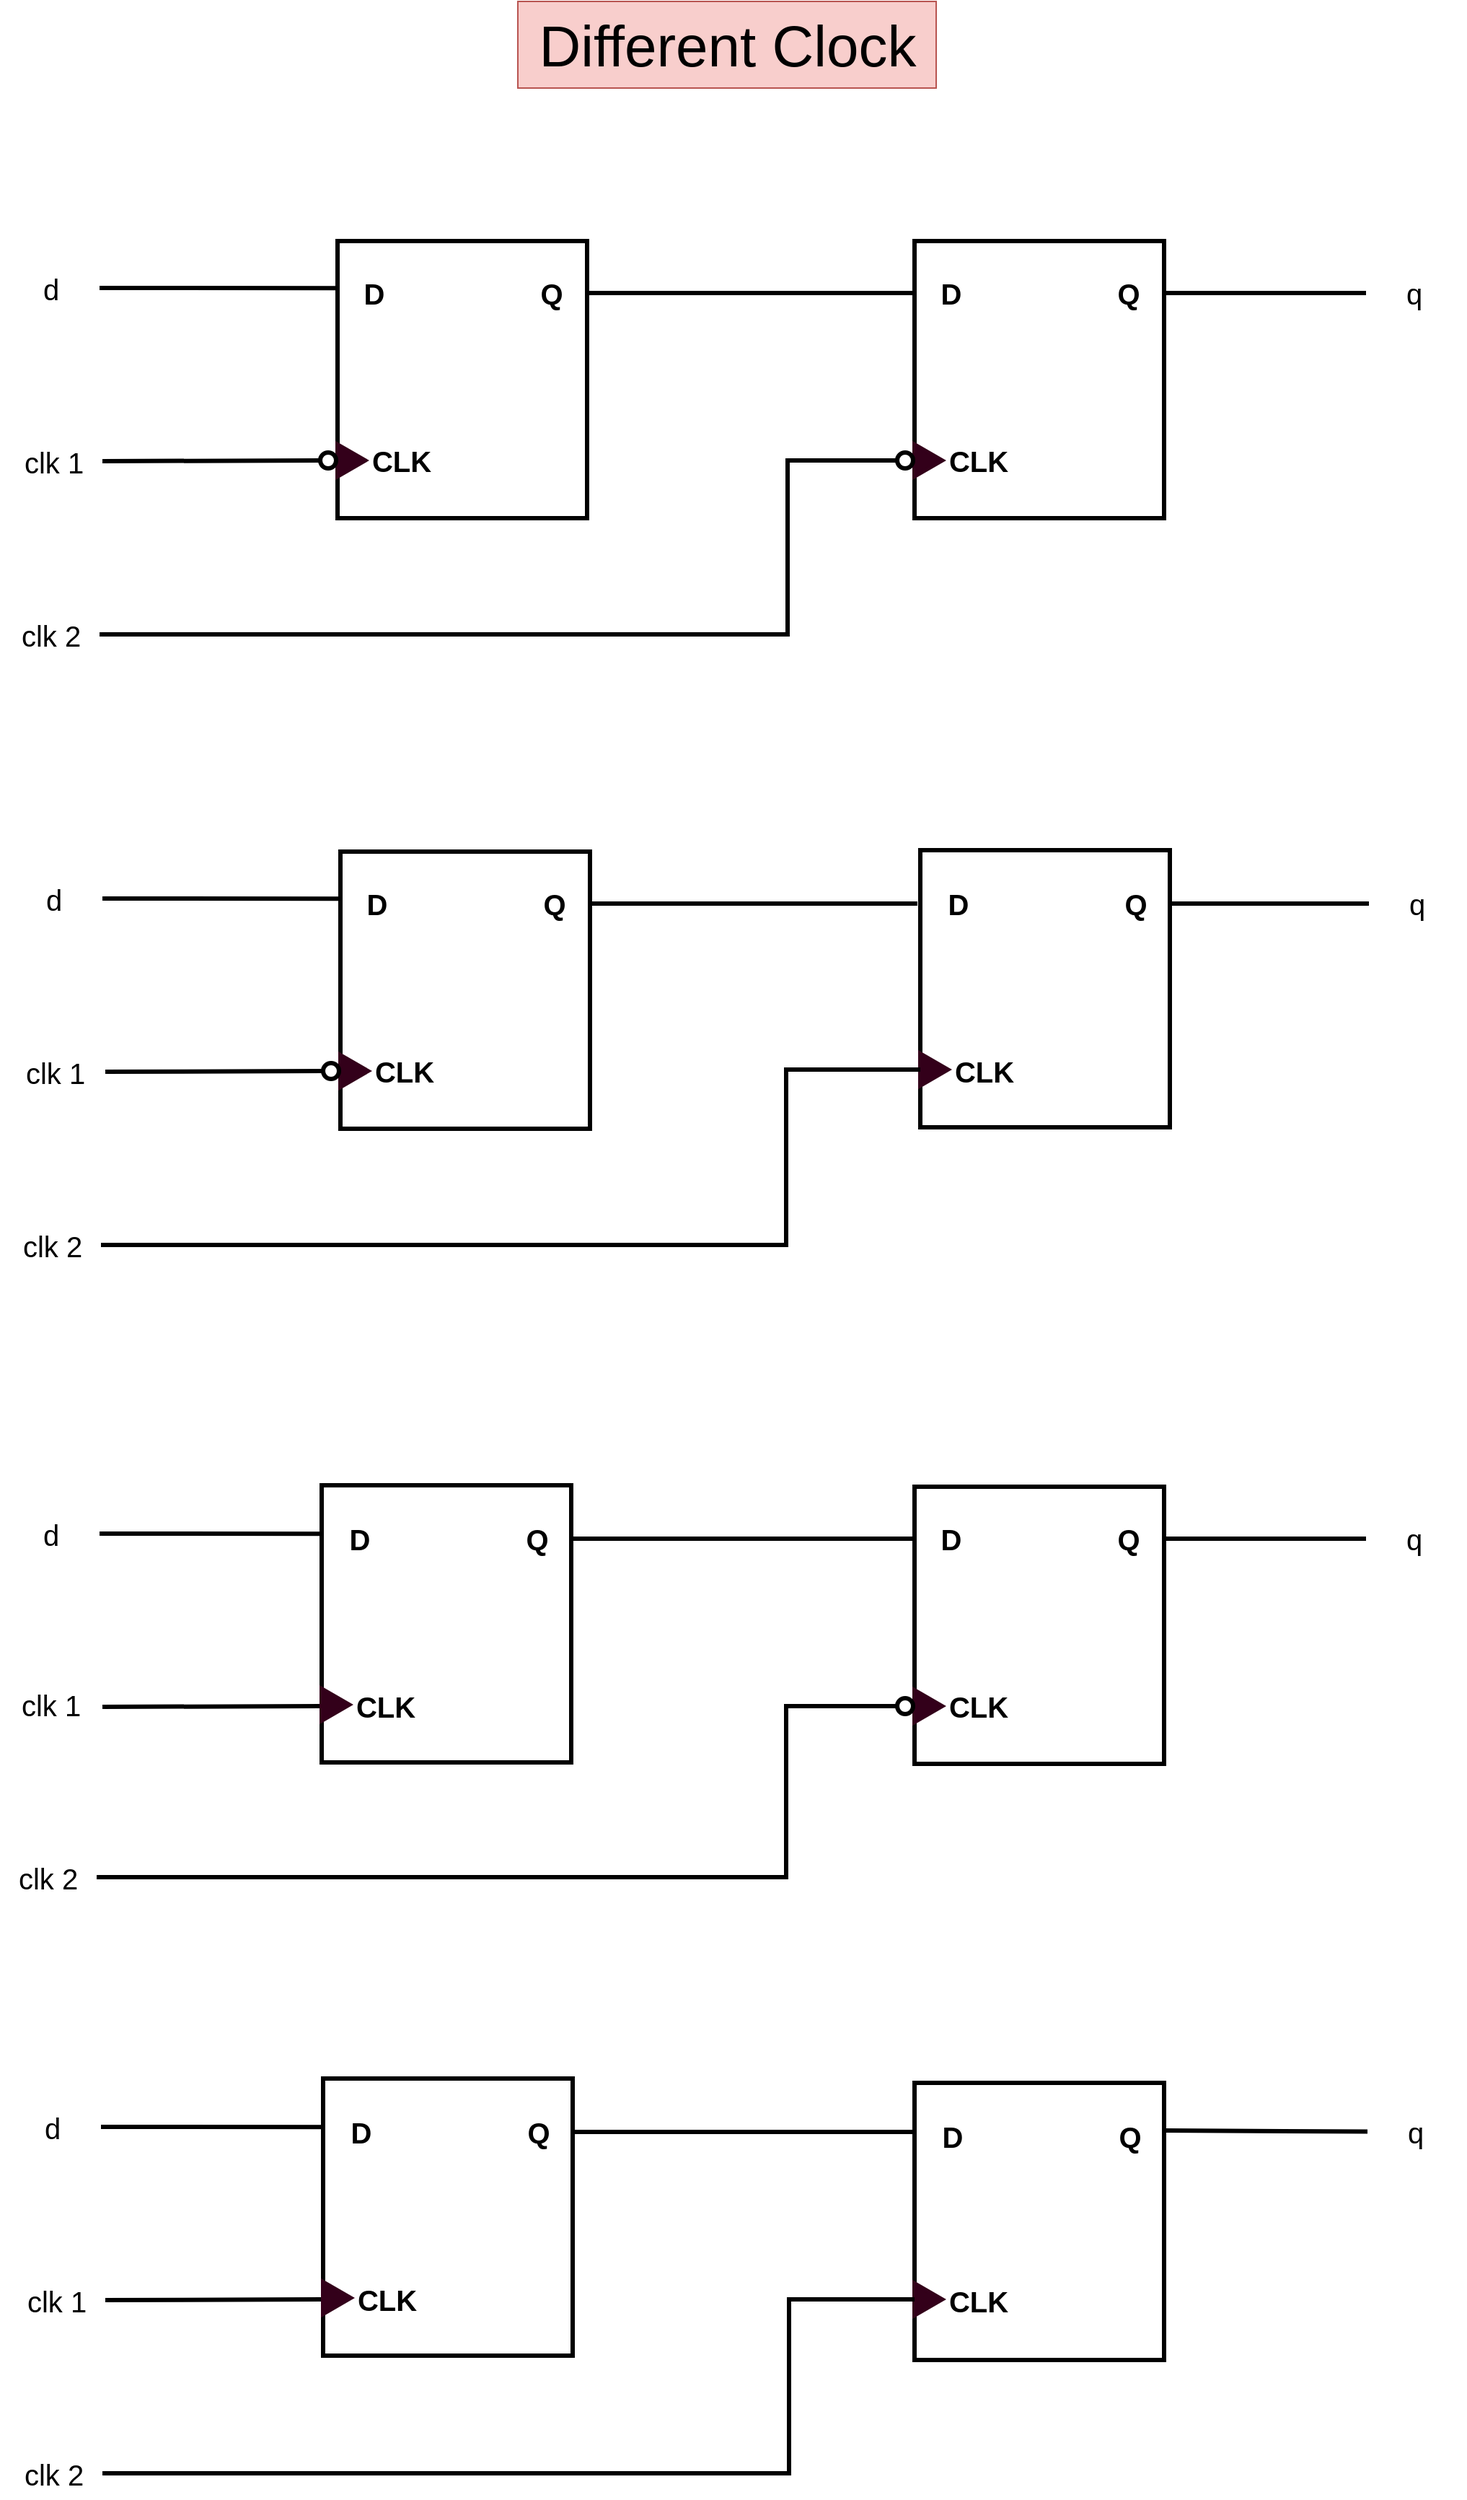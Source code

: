 <mxfile version="28.1.2">
  <diagram name="Page-1" id="n2QJ4CPygrfTML7OndHj">
    <mxGraphModel dx="3427" dy="3137" grid="1" gridSize="1" guides="1" tooltips="1" connect="1" arrows="1" fold="1" page="1" pageScale="1" pageWidth="850" pageHeight="1100" math="0" shadow="0">
      <root>
        <mxCell id="0" />
        <mxCell id="1" parent="0" />
        <mxCell id="n9VC2W5md-jH-f9bKy73-1" value="" style="rounded=0;whiteSpace=wrap;html=1;strokeWidth=3;fontSize=20;container=0;fontStyle=1" parent="1" vertex="1">
          <mxGeometry x="723" y="60" width="173" height="192" as="geometry" />
        </mxCell>
        <mxCell id="n9VC2W5md-jH-f9bKy73-2" value="D" style="text;html=1;align=center;verticalAlign=middle;resizable=0;points=[];autosize=1;strokeColor=none;fillColor=none;strokeWidth=3;fontSize=20;container=0;fontStyle=1" parent="1" vertex="1">
          <mxGeometry x="728" y="76" width="40" height="40" as="geometry" />
        </mxCell>
        <mxCell id="n9VC2W5md-jH-f9bKy73-3" value="CLK" style="text;html=1;align=center;verticalAlign=middle;resizable=0;points=[];autosize=1;strokeColor=none;fillColor=none;strokeWidth=3;fontSize=20;container=0;fontStyle=1" parent="1" vertex="1">
          <mxGeometry x="737" y="192" width="60" height="40" as="geometry" />
        </mxCell>
        <mxCell id="n9VC2W5md-jH-f9bKy73-4" value="Q" style="text;html=1;align=center;verticalAlign=middle;resizable=0;points=[];autosize=1;strokeColor=none;fillColor=none;strokeWidth=3;fontSize=20;container=0;fontStyle=1" parent="1" vertex="1">
          <mxGeometry x="851" y="76" width="40" height="40" as="geometry" />
        </mxCell>
        <mxCell id="n9VC2W5md-jH-f9bKy73-5" value="" style="triangle;whiteSpace=wrap;html=1;strokeWidth=3;fillColor=#33001A;strokeColor=#33001A;fontColor=#ffffff;" parent="1" vertex="1">
          <mxGeometry x="723" y="201" width="19" height="22" as="geometry" />
        </mxCell>
        <mxCell id="n9VC2W5md-jH-f9bKy73-6" value="" style="ellipse;whiteSpace=wrap;html=1;aspect=fixed;strokeWidth=3;" parent="1" vertex="1">
          <mxGeometry x="711" y="206.5" width="11" height="11" as="geometry" />
        </mxCell>
        <mxCell id="n9VC2W5md-jH-f9bKy73-7" value="" style="rounded=0;whiteSpace=wrap;html=1;strokeWidth=3;fontSize=20;container=0;fontStyle=1" parent="1" vertex="1">
          <mxGeometry x="1123" y="60" width="173" height="192" as="geometry" />
        </mxCell>
        <mxCell id="n9VC2W5md-jH-f9bKy73-8" value="D" style="text;html=1;align=center;verticalAlign=middle;resizable=0;points=[];autosize=1;strokeColor=none;fillColor=none;strokeWidth=3;fontSize=20;container=0;fontStyle=1" parent="1" vertex="1">
          <mxGeometry x="1128" y="76" width="40" height="40" as="geometry" />
        </mxCell>
        <mxCell id="n9VC2W5md-jH-f9bKy73-9" value="CLK" style="text;html=1;align=center;verticalAlign=middle;resizable=0;points=[];autosize=1;strokeColor=none;fillColor=none;strokeWidth=3;fontSize=20;container=0;fontStyle=1" parent="1" vertex="1">
          <mxGeometry x="1137" y="192" width="60" height="40" as="geometry" />
        </mxCell>
        <mxCell id="n9VC2W5md-jH-f9bKy73-10" value="Q" style="text;html=1;align=center;verticalAlign=middle;resizable=0;points=[];autosize=1;strokeColor=none;fillColor=none;strokeWidth=3;fontSize=20;container=0;fontStyle=1" parent="1" vertex="1">
          <mxGeometry x="1251" y="76" width="40" height="40" as="geometry" />
        </mxCell>
        <mxCell id="n9VC2W5md-jH-f9bKy73-11" value="" style="triangle;whiteSpace=wrap;html=1;strokeWidth=3;fillColor=#33001A;strokeColor=#33001A;fontColor=#ffffff;" parent="1" vertex="1">
          <mxGeometry x="1123" y="201" width="19" height="22" as="geometry" />
        </mxCell>
        <mxCell id="n9VC2W5md-jH-f9bKy73-13" value="" style="ellipse;whiteSpace=wrap;html=1;aspect=fixed;strokeWidth=3;" parent="1" vertex="1">
          <mxGeometry x="1111" y="206.5" width="11" height="11" as="geometry" />
        </mxCell>
        <mxCell id="n9VC2W5md-jH-f9bKy73-14" style="rounded=0;orthogonalLoop=1;jettySize=auto;html=1;exitX=1;exitY=0.5;exitDx=0;exitDy=0;endArrow=none;endFill=0;strokeWidth=3;entryX=0;entryY=0.5;entryDx=0;entryDy=0;" parent="1" target="n9VC2W5md-jH-f9bKy73-6" edge="1">
          <mxGeometry relative="1" as="geometry">
            <mxPoint x="709" y="212" as="targetPoint" />
            <mxPoint x="560.0" y="212.5" as="sourcePoint" />
          </mxGeometry>
        </mxCell>
        <mxCell id="n9VC2W5md-jH-f9bKy73-16" style="rounded=0;orthogonalLoop=1;jettySize=auto;html=1;exitX=1;exitY=0.5;exitDx=0;exitDy=0;endArrow=none;endFill=0;strokeWidth=3;entryX=0.005;entryY=0.17;entryDx=0;entryDy=0;entryPerimeter=0;" parent="1" source="n9VC2W5md-jH-f9bKy73-17" target="n9VC2W5md-jH-f9bKy73-1" edge="1">
          <mxGeometry relative="1" as="geometry">
            <mxPoint x="721" y="92.69" as="targetPoint" />
          </mxGeometry>
        </mxCell>
        <mxCell id="n9VC2W5md-jH-f9bKy73-17" value="d" style="rounded=0;whiteSpace=wrap;html=1;strokeColor=none;fontSize=20;" parent="1" vertex="1">
          <mxGeometry x="491" y="75" width="67" height="35" as="geometry" />
        </mxCell>
        <mxCell id="n9VC2W5md-jH-f9bKy73-18" style="rounded=0;orthogonalLoop=1;jettySize=auto;html=1;endArrow=none;endFill=0;strokeWidth=3;" parent="1" edge="1">
          <mxGeometry relative="1" as="geometry">
            <mxPoint x="896" y="96" as="sourcePoint" />
            <mxPoint x="1123" y="96" as="targetPoint" />
          </mxGeometry>
        </mxCell>
        <mxCell id="n9VC2W5md-jH-f9bKy73-19" value="" style="edgeStyle=orthogonalEdgeStyle;rounded=0;orthogonalLoop=1;jettySize=auto;html=1;strokeWidth=3;endArrow=none;endFill=0;" parent="1" source="n9VC2W5md-jH-f9bKy73-20" edge="1">
          <mxGeometry relative="1" as="geometry">
            <mxPoint x="1297" y="96" as="targetPoint" />
          </mxGeometry>
        </mxCell>
        <mxCell id="n9VC2W5md-jH-f9bKy73-20" value="q" style="rounded=0;whiteSpace=wrap;html=1;strokeColor=none;fontSize=20;" parent="1" vertex="1">
          <mxGeometry x="1436" y="78.5" width="67" height="35" as="geometry" />
        </mxCell>
        <mxCell id="n9VC2W5md-jH-f9bKy73-21" value="" style="rounded=0;whiteSpace=wrap;html=1;strokeWidth=3;fontSize=20;container=0;fontStyle=1" parent="1" vertex="1">
          <mxGeometry x="725" y="483" width="173" height="192" as="geometry" />
        </mxCell>
        <mxCell id="n9VC2W5md-jH-f9bKy73-22" value="D" style="text;html=1;align=center;verticalAlign=middle;resizable=0;points=[];autosize=1;strokeColor=none;fillColor=none;strokeWidth=3;fontSize=20;container=0;fontStyle=1" parent="1" vertex="1">
          <mxGeometry x="730" y="499" width="40" height="40" as="geometry" />
        </mxCell>
        <mxCell id="n9VC2W5md-jH-f9bKy73-23" value="CLK" style="text;html=1;align=center;verticalAlign=middle;resizable=0;points=[];autosize=1;strokeColor=none;fillColor=none;strokeWidth=3;fontSize=20;container=0;fontStyle=1" parent="1" vertex="1">
          <mxGeometry x="739" y="615" width="60" height="40" as="geometry" />
        </mxCell>
        <mxCell id="n9VC2W5md-jH-f9bKy73-24" value="Q" style="text;html=1;align=center;verticalAlign=middle;resizable=0;points=[];autosize=1;strokeColor=none;fillColor=none;strokeWidth=3;fontSize=20;container=0;fontStyle=1" parent="1" vertex="1">
          <mxGeometry x="853" y="499" width="40" height="40" as="geometry" />
        </mxCell>
        <mxCell id="n9VC2W5md-jH-f9bKy73-25" value="" style="triangle;whiteSpace=wrap;html=1;strokeWidth=3;fillColor=#33001A;strokeColor=#33001A;fontColor=#ffffff;" parent="1" vertex="1">
          <mxGeometry x="725" y="624" width="19" height="22" as="geometry" />
        </mxCell>
        <mxCell id="n9VC2W5md-jH-f9bKy73-26" value="" style="ellipse;whiteSpace=wrap;html=1;aspect=fixed;strokeWidth=3;" parent="1" vertex="1">
          <mxGeometry x="713" y="629.5" width="11" height="11" as="geometry" />
        </mxCell>
        <mxCell id="n9VC2W5md-jH-f9bKy73-28" style="rounded=0;orthogonalLoop=1;jettySize=auto;html=1;exitX=1;exitY=0.5;exitDx=0;exitDy=0;endArrow=none;endFill=0;strokeWidth=3;entryX=0;entryY=0.5;entryDx=0;entryDy=0;" parent="1" target="n9VC2W5md-jH-f9bKy73-26" edge="1">
          <mxGeometry relative="1" as="geometry">
            <mxPoint x="711" y="635" as="targetPoint" />
            <mxPoint x="562" y="635.5" as="sourcePoint" />
          </mxGeometry>
        </mxCell>
        <mxCell id="n9VC2W5md-jH-f9bKy73-30" style="rounded=0;orthogonalLoop=1;jettySize=auto;html=1;exitX=1;exitY=0.5;exitDx=0;exitDy=0;endArrow=none;endFill=0;strokeWidth=3;entryX=0.005;entryY=0.17;entryDx=0;entryDy=0;entryPerimeter=0;" parent="1" source="n9VC2W5md-jH-f9bKy73-31" target="n9VC2W5md-jH-f9bKy73-21" edge="1">
          <mxGeometry relative="1" as="geometry">
            <mxPoint x="723" y="515.69" as="targetPoint" />
          </mxGeometry>
        </mxCell>
        <mxCell id="n9VC2W5md-jH-f9bKy73-31" value="d" style="rounded=0;whiteSpace=wrap;html=1;strokeColor=none;fontSize=20;" parent="1" vertex="1">
          <mxGeometry x="493" y="498" width="67" height="35" as="geometry" />
        </mxCell>
        <mxCell id="n9VC2W5md-jH-f9bKy73-32" style="rounded=0;orthogonalLoop=1;jettySize=auto;html=1;endArrow=none;endFill=0;strokeWidth=3;" parent="1" edge="1">
          <mxGeometry relative="1" as="geometry">
            <mxPoint x="898" y="519" as="sourcePoint" />
            <mxPoint x="1125" y="519" as="targetPoint" />
          </mxGeometry>
        </mxCell>
        <mxCell id="n9VC2W5md-jH-f9bKy73-33" value="" style="edgeStyle=orthogonalEdgeStyle;rounded=0;orthogonalLoop=1;jettySize=auto;html=1;strokeWidth=3;endArrow=none;endFill=0;" parent="1" source="n9VC2W5md-jH-f9bKy73-34" edge="1">
          <mxGeometry relative="1" as="geometry">
            <mxPoint x="1299" y="519" as="targetPoint" />
          </mxGeometry>
        </mxCell>
        <mxCell id="n9VC2W5md-jH-f9bKy73-34" value="q" style="rounded=0;whiteSpace=wrap;html=1;strokeColor=none;fontSize=20;" parent="1" vertex="1">
          <mxGeometry x="1438" y="501.5" width="67" height="35" as="geometry" />
        </mxCell>
        <mxCell id="n9VC2W5md-jH-f9bKy73-35" value="" style="rounded=0;whiteSpace=wrap;html=1;strokeWidth=3;fontSize=20;container=0;fontStyle=1" parent="1" vertex="1">
          <mxGeometry x="1127" y="482" width="173" height="192" as="geometry" />
        </mxCell>
        <mxCell id="n9VC2W5md-jH-f9bKy73-36" value="D" style="text;html=1;align=center;verticalAlign=middle;resizable=0;points=[];autosize=1;strokeColor=none;fillColor=none;strokeWidth=3;fontSize=20;container=0;fontStyle=1" parent="1" vertex="1">
          <mxGeometry x="1136" y="500" width="33" height="37" as="geometry" />
        </mxCell>
        <mxCell id="n9VC2W5md-jH-f9bKy73-37" value="CLK" style="text;html=1;align=center;verticalAlign=middle;resizable=0;points=[];autosize=1;strokeColor=none;fillColor=none;strokeWidth=3;fontSize=20;container=0;fontStyle=1" parent="1" vertex="1">
          <mxGeometry x="1142" y="616" width="58" height="37" as="geometry" />
        </mxCell>
        <mxCell id="n9VC2W5md-jH-f9bKy73-38" value="Q" style="text;html=1;align=center;verticalAlign=middle;resizable=0;points=[];autosize=1;strokeColor=none;fillColor=none;strokeWidth=3;fontSize=20;container=0;fontStyle=1" parent="1" vertex="1">
          <mxGeometry x="1258" y="500" width="35" height="37" as="geometry" />
        </mxCell>
        <mxCell id="n9VC2W5md-jH-f9bKy73-39" value="" style="triangle;whiteSpace=wrap;html=1;strokeWidth=3;fillColor=#33001A;strokeColor=#33001A;fontColor=#ffffff;" parent="1" vertex="1">
          <mxGeometry x="1127" y="623" width="19" height="22" as="geometry" />
        </mxCell>
        <mxCell id="n9VC2W5md-jH-f9bKy73-40" value="" style="rounded=0;whiteSpace=wrap;html=1;strokeWidth=3;fontSize=20;container=0;fontStyle=1" parent="1" vertex="1">
          <mxGeometry x="1123" y="923" width="173" height="192" as="geometry" />
        </mxCell>
        <mxCell id="n9VC2W5md-jH-f9bKy73-41" value="D" style="text;html=1;align=center;verticalAlign=middle;resizable=0;points=[];autosize=1;strokeColor=none;fillColor=none;strokeWidth=3;fontSize=20;container=0;fontStyle=1" parent="1" vertex="1">
          <mxGeometry x="1128" y="939" width="40" height="40" as="geometry" />
        </mxCell>
        <mxCell id="n9VC2W5md-jH-f9bKy73-42" value="CLK" style="text;html=1;align=center;verticalAlign=middle;resizable=0;points=[];autosize=1;strokeColor=none;fillColor=none;strokeWidth=3;fontSize=20;container=0;fontStyle=1" parent="1" vertex="1">
          <mxGeometry x="1137" y="1055" width="60" height="40" as="geometry" />
        </mxCell>
        <mxCell id="n9VC2W5md-jH-f9bKy73-43" value="Q" style="text;html=1;align=center;verticalAlign=middle;resizable=0;points=[];autosize=1;strokeColor=none;fillColor=none;strokeWidth=3;fontSize=20;container=0;fontStyle=1" parent="1" vertex="1">
          <mxGeometry x="1251" y="939" width="40" height="40" as="geometry" />
        </mxCell>
        <mxCell id="n9VC2W5md-jH-f9bKy73-44" value="" style="triangle;whiteSpace=wrap;html=1;strokeWidth=3;fillColor=#33001A;strokeColor=#33001A;fontColor=#ffffff;" parent="1" vertex="1">
          <mxGeometry x="1123" y="1064" width="19" height="22" as="geometry" />
        </mxCell>
        <mxCell id="n9VC2W5md-jH-f9bKy73-46" value="" style="ellipse;whiteSpace=wrap;html=1;aspect=fixed;strokeWidth=3;" parent="1" vertex="1">
          <mxGeometry x="1111" y="1069.5" width="11" height="11" as="geometry" />
        </mxCell>
        <mxCell id="n9VC2W5md-jH-f9bKy73-47" style="rounded=0;orthogonalLoop=1;jettySize=auto;html=1;exitX=1;exitY=0.5;exitDx=0;exitDy=0;endArrow=none;endFill=0;strokeWidth=3;entryX=0;entryY=0.5;entryDx=0;entryDy=0;" parent="1" edge="1">
          <mxGeometry relative="1" as="geometry">
            <mxPoint x="711" y="1075" as="targetPoint" />
            <mxPoint x="560.0" y="1075.5" as="sourcePoint" />
          </mxGeometry>
        </mxCell>
        <mxCell id="n9VC2W5md-jH-f9bKy73-49" style="rounded=0;orthogonalLoop=1;jettySize=auto;html=1;exitX=1;exitY=0.5;exitDx=0;exitDy=0;endArrow=none;endFill=0;strokeWidth=3;entryX=0.005;entryY=0.17;entryDx=0;entryDy=0;entryPerimeter=0;" parent="1" source="n9VC2W5md-jH-f9bKy73-50" edge="1">
          <mxGeometry relative="1" as="geometry">
            <mxPoint x="723.865" y="955.64" as="targetPoint" />
          </mxGeometry>
        </mxCell>
        <mxCell id="n9VC2W5md-jH-f9bKy73-50" value="d" style="rounded=0;whiteSpace=wrap;html=1;strokeColor=none;fontSize=20;" parent="1" vertex="1">
          <mxGeometry x="491" y="938" width="67" height="35" as="geometry" />
        </mxCell>
        <mxCell id="n9VC2W5md-jH-f9bKy73-51" style="rounded=0;orthogonalLoop=1;jettySize=auto;html=1;endArrow=none;endFill=0;strokeWidth=3;" parent="1" edge="1">
          <mxGeometry relative="1" as="geometry">
            <mxPoint x="886" y="959" as="sourcePoint" />
            <mxPoint x="1123" y="959" as="targetPoint" />
          </mxGeometry>
        </mxCell>
        <mxCell id="n9VC2W5md-jH-f9bKy73-52" value="" style="edgeStyle=orthogonalEdgeStyle;rounded=0;orthogonalLoop=1;jettySize=auto;html=1;strokeWidth=3;endArrow=none;endFill=0;" parent="1" source="n9VC2W5md-jH-f9bKy73-53" edge="1">
          <mxGeometry relative="1" as="geometry">
            <mxPoint x="1297" y="959" as="targetPoint" />
          </mxGeometry>
        </mxCell>
        <mxCell id="n9VC2W5md-jH-f9bKy73-53" value="q" style="rounded=0;whiteSpace=wrap;html=1;strokeColor=none;fontSize=20;" parent="1" vertex="1">
          <mxGeometry x="1436" y="941.5" width="67" height="35" as="geometry" />
        </mxCell>
        <mxCell id="n9VC2W5md-jH-f9bKy73-54" value="" style="rounded=0;whiteSpace=wrap;html=1;strokeWidth=3;fontSize=20;container=0;fontStyle=1" parent="1" vertex="1">
          <mxGeometry x="712" y="922" width="173" height="192" as="geometry" />
        </mxCell>
        <mxCell id="n9VC2W5md-jH-f9bKy73-55" value="D" style="text;html=1;align=center;verticalAlign=middle;resizable=0;points=[];autosize=1;strokeColor=none;fillColor=none;strokeWidth=3;fontSize=20;container=0;fontStyle=1" parent="1" vertex="1">
          <mxGeometry x="721" y="940" width="33" height="37" as="geometry" />
        </mxCell>
        <mxCell id="n9VC2W5md-jH-f9bKy73-56" value="CLK" style="text;html=1;align=center;verticalAlign=middle;resizable=0;points=[];autosize=1;strokeColor=none;fillColor=none;strokeWidth=3;fontSize=20;container=0;fontStyle=1" parent="1" vertex="1">
          <mxGeometry x="727" y="1056" width="58" height="37" as="geometry" />
        </mxCell>
        <mxCell id="n9VC2W5md-jH-f9bKy73-57" value="Q" style="text;html=1;align=center;verticalAlign=middle;resizable=0;points=[];autosize=1;strokeColor=none;fillColor=none;strokeWidth=3;fontSize=20;container=0;fontStyle=1" parent="1" vertex="1">
          <mxGeometry x="843" y="940" width="35" height="37" as="geometry" />
        </mxCell>
        <mxCell id="n9VC2W5md-jH-f9bKy73-58" value="" style="triangle;whiteSpace=wrap;html=1;strokeWidth=3;fillColor=#33001A;strokeColor=#33001A;fontColor=#ffffff;" parent="1" vertex="1">
          <mxGeometry x="712" y="1063" width="19" height="22" as="geometry" />
        </mxCell>
        <mxCell id="n9VC2W5md-jH-f9bKy73-60" style="rounded=0;orthogonalLoop=1;jettySize=auto;html=1;exitX=1;exitY=0.5;exitDx=0;exitDy=0;endArrow=none;endFill=0;strokeWidth=3;entryX=0;entryY=0.5;entryDx=0;entryDy=0;" parent="1" edge="1">
          <mxGeometry relative="1" as="geometry">
            <mxPoint x="712" y="1486" as="targetPoint" />
            <mxPoint x="561.0" y="1486.5" as="sourcePoint" />
          </mxGeometry>
        </mxCell>
        <mxCell id="n9VC2W5md-jH-f9bKy73-62" style="rounded=0;orthogonalLoop=1;jettySize=auto;html=1;exitX=1;exitY=0.5;exitDx=0;exitDy=0;endArrow=none;endFill=0;strokeWidth=3;entryX=0.005;entryY=0.17;entryDx=0;entryDy=0;entryPerimeter=0;" parent="1" source="n9VC2W5md-jH-f9bKy73-63" edge="1">
          <mxGeometry relative="1" as="geometry">
            <mxPoint x="724.865" y="1366.64" as="targetPoint" />
          </mxGeometry>
        </mxCell>
        <mxCell id="n9VC2W5md-jH-f9bKy73-63" value="d" style="rounded=0;whiteSpace=wrap;html=1;strokeColor=none;fontSize=20;" parent="1" vertex="1">
          <mxGeometry x="492" y="1349" width="67" height="35" as="geometry" />
        </mxCell>
        <mxCell id="n9VC2W5md-jH-f9bKy73-64" style="rounded=0;orthogonalLoop=1;jettySize=auto;html=1;endArrow=none;endFill=0;strokeWidth=3;" parent="1" edge="1">
          <mxGeometry relative="1" as="geometry">
            <mxPoint x="887" y="1370" as="sourcePoint" />
            <mxPoint x="1124" y="1370" as="targetPoint" />
          </mxGeometry>
        </mxCell>
        <mxCell id="n9VC2W5md-jH-f9bKy73-65" value="" style="rounded=0;orthogonalLoop=1;jettySize=auto;html=1;strokeWidth=3;endArrow=none;endFill=0;" parent="1" source="n9VC2W5md-jH-f9bKy73-66" edge="1">
          <mxGeometry relative="1" as="geometry">
            <mxPoint x="1296" y="1369" as="targetPoint" />
          </mxGeometry>
        </mxCell>
        <mxCell id="n9VC2W5md-jH-f9bKy73-66" value="q" style="rounded=0;whiteSpace=wrap;html=1;strokeColor=none;fontSize=20;" parent="1" vertex="1">
          <mxGeometry x="1437" y="1352.5" width="67" height="35" as="geometry" />
        </mxCell>
        <mxCell id="n9VC2W5md-jH-f9bKy73-67" value="" style="rounded=0;whiteSpace=wrap;html=1;strokeWidth=3;fontSize=20;container=0;fontStyle=1" parent="1" vertex="1">
          <mxGeometry x="713" y="1333" width="173" height="192" as="geometry" />
        </mxCell>
        <mxCell id="n9VC2W5md-jH-f9bKy73-68" value="D" style="text;html=1;align=center;verticalAlign=middle;resizable=0;points=[];autosize=1;strokeColor=none;fillColor=none;strokeWidth=3;fontSize=20;container=0;fontStyle=1" parent="1" vertex="1">
          <mxGeometry x="722" y="1351" width="33" height="37" as="geometry" />
        </mxCell>
        <mxCell id="n9VC2W5md-jH-f9bKy73-69" value="CLK" style="text;html=1;align=center;verticalAlign=middle;resizable=0;points=[];autosize=1;strokeColor=none;fillColor=none;strokeWidth=3;fontSize=20;container=0;fontStyle=1" parent="1" vertex="1">
          <mxGeometry x="728" y="1467" width="58" height="37" as="geometry" />
        </mxCell>
        <mxCell id="n9VC2W5md-jH-f9bKy73-70" value="Q" style="text;html=1;align=center;verticalAlign=middle;resizable=0;points=[];autosize=1;strokeColor=none;fillColor=none;strokeWidth=3;fontSize=20;container=0;fontStyle=1" parent="1" vertex="1">
          <mxGeometry x="844" y="1351" width="35" height="37" as="geometry" />
        </mxCell>
        <mxCell id="n9VC2W5md-jH-f9bKy73-71" value="" style="triangle;whiteSpace=wrap;html=1;strokeWidth=3;fillColor=#33001A;strokeColor=#33001A;fontColor=#ffffff;" parent="1" vertex="1">
          <mxGeometry x="713" y="1474" width="19" height="22" as="geometry" />
        </mxCell>
        <mxCell id="n9VC2W5md-jH-f9bKy73-72" value="" style="rounded=0;whiteSpace=wrap;html=1;strokeWidth=3;fontSize=20;container=0;fontStyle=1" parent="1" vertex="1">
          <mxGeometry x="1123" y="1336" width="173" height="192" as="geometry" />
        </mxCell>
        <mxCell id="n9VC2W5md-jH-f9bKy73-73" value="D" style="text;html=1;align=center;verticalAlign=middle;resizable=0;points=[];autosize=1;strokeColor=none;fillColor=none;strokeWidth=3;fontSize=20;container=0;fontStyle=1" parent="1" vertex="1">
          <mxGeometry x="1132" y="1354" width="33" height="37" as="geometry" />
        </mxCell>
        <mxCell id="n9VC2W5md-jH-f9bKy73-74" value="CLK" style="text;html=1;align=center;verticalAlign=middle;resizable=0;points=[];autosize=1;strokeColor=none;fillColor=none;strokeWidth=3;fontSize=20;container=0;fontStyle=1" parent="1" vertex="1">
          <mxGeometry x="1138" y="1468" width="58" height="37" as="geometry" />
        </mxCell>
        <mxCell id="n9VC2W5md-jH-f9bKy73-75" value="Q" style="text;html=1;align=center;verticalAlign=middle;resizable=0;points=[];autosize=1;strokeColor=none;fillColor=none;strokeWidth=3;fontSize=20;container=0;fontStyle=1" parent="1" vertex="1">
          <mxGeometry x="1254" y="1354" width="35" height="37" as="geometry" />
        </mxCell>
        <mxCell id="n9VC2W5md-jH-f9bKy73-76" value="" style="triangle;whiteSpace=wrap;html=1;strokeWidth=3;fillColor=#33001A;strokeColor=#33001A;fontColor=#ffffff;" parent="1" vertex="1">
          <mxGeometry x="1123" y="1475" width="19" height="22" as="geometry" />
        </mxCell>
        <mxCell id="n9VC2W5md-jH-f9bKy73-77" value="clk 1" style="rounded=0;whiteSpace=wrap;html=1;strokeColor=none;fontSize=20;" parent="1" vertex="1">
          <mxGeometry x="493" y="195" width="67" height="35" as="geometry" />
        </mxCell>
        <mxCell id="n9VC2W5md-jH-f9bKy73-85" style="edgeStyle=orthogonalEdgeStyle;rounded=0;orthogonalLoop=1;jettySize=auto;html=1;entryX=0;entryY=0.5;entryDx=0;entryDy=0;endArrow=none;endFill=0;strokeWidth=3;" parent="1" source="n9VC2W5md-jH-f9bKy73-78" target="n9VC2W5md-jH-f9bKy73-13" edge="1">
          <mxGeometry relative="1" as="geometry">
            <Array as="points">
              <mxPoint x="1035" y="332" />
              <mxPoint x="1035" y="212" />
            </Array>
          </mxGeometry>
        </mxCell>
        <mxCell id="n9VC2W5md-jH-f9bKy73-78" value="clk 2" style="rounded=0;whiteSpace=wrap;html=1;strokeColor=none;fontSize=20;" parent="1" vertex="1">
          <mxGeometry x="491" y="315" width="67" height="35" as="geometry" />
        </mxCell>
        <mxCell id="n9VC2W5md-jH-f9bKy73-79" value="clk 1" style="rounded=0;whiteSpace=wrap;html=1;strokeColor=none;fontSize=20;" parent="1" vertex="1">
          <mxGeometry x="494" y="618" width="67" height="35" as="geometry" />
        </mxCell>
        <mxCell id="n9VC2W5md-jH-f9bKy73-86" style="edgeStyle=orthogonalEdgeStyle;rounded=0;orthogonalLoop=1;jettySize=auto;html=1;entryX=0;entryY=0.5;entryDx=0;entryDy=0;endArrow=none;endFill=0;strokeWidth=3;" parent="1" source="n9VC2W5md-jH-f9bKy73-80" target="n9VC2W5md-jH-f9bKy73-39" edge="1">
          <mxGeometry relative="1" as="geometry">
            <Array as="points">
              <mxPoint x="1034" y="756" />
              <mxPoint x="1034" y="634" />
            </Array>
          </mxGeometry>
        </mxCell>
        <mxCell id="n9VC2W5md-jH-f9bKy73-80" value="clk 2" style="rounded=0;whiteSpace=wrap;html=1;strokeColor=none;fontSize=20;" parent="1" vertex="1">
          <mxGeometry x="492" y="738" width="67" height="35" as="geometry" />
        </mxCell>
        <mxCell id="n9VC2W5md-jH-f9bKy73-81" value="clk 1" style="rounded=0;whiteSpace=wrap;html=1;strokeColor=none;fontSize=20;" parent="1" vertex="1">
          <mxGeometry x="491" y="1056" width="67" height="35" as="geometry" />
        </mxCell>
        <mxCell id="n9VC2W5md-jH-f9bKy73-87" style="edgeStyle=orthogonalEdgeStyle;rounded=0;orthogonalLoop=1;jettySize=auto;html=1;entryX=0;entryY=0.5;entryDx=0;entryDy=0;endArrow=none;endFill=0;strokeWidth=3;" parent="1" source="n9VC2W5md-jH-f9bKy73-82" target="n9VC2W5md-jH-f9bKy73-46" edge="1">
          <mxGeometry relative="1" as="geometry">
            <Array as="points">
              <mxPoint x="1034" y="1194" />
              <mxPoint x="1034" y="1075" />
            </Array>
          </mxGeometry>
        </mxCell>
        <mxCell id="n9VC2W5md-jH-f9bKy73-82" value="clk 2" style="rounded=0;whiteSpace=wrap;html=1;strokeColor=none;fontSize=20;" parent="1" vertex="1">
          <mxGeometry x="489" y="1176" width="67" height="35" as="geometry" />
        </mxCell>
        <mxCell id="n9VC2W5md-jH-f9bKy73-83" value="clk 1" style="rounded=0;whiteSpace=wrap;html=1;strokeColor=none;fontSize=20;" parent="1" vertex="1">
          <mxGeometry x="495" y="1469" width="67" height="35" as="geometry" />
        </mxCell>
        <mxCell id="n9VC2W5md-jH-f9bKy73-88" style="edgeStyle=orthogonalEdgeStyle;rounded=0;orthogonalLoop=1;jettySize=auto;html=1;entryX=0;entryY=0.5;entryDx=0;entryDy=0;endArrow=none;endFill=0;strokeWidth=3;" parent="1" source="n9VC2W5md-jH-f9bKy73-84" target="n9VC2W5md-jH-f9bKy73-76" edge="1">
          <mxGeometry relative="1" as="geometry">
            <Array as="points">
              <mxPoint x="1036" y="1606" />
              <mxPoint x="1036" y="1486" />
            </Array>
          </mxGeometry>
        </mxCell>
        <mxCell id="n9VC2W5md-jH-f9bKy73-84" value="clk 2" style="rounded=0;whiteSpace=wrap;html=1;strokeColor=none;fontSize=20;" parent="1" vertex="1">
          <mxGeometry x="493" y="1589" width="67" height="35" as="geometry" />
        </mxCell>
        <mxCell id="n9VC2W5md-jH-f9bKy73-90" value="&lt;font style=&quot;font-size: 40px;&quot;&gt;Different Clock&lt;/font&gt;" style="text;html=1;align=center;verticalAlign=middle;resizable=0;points=[];autosize=1;strokeColor=#b85450;fillColor=#f8cecc;" parent="1" vertex="1">
          <mxGeometry x="848" y="-106" width="290" height="60" as="geometry" />
        </mxCell>
      </root>
    </mxGraphModel>
  </diagram>
</mxfile>
